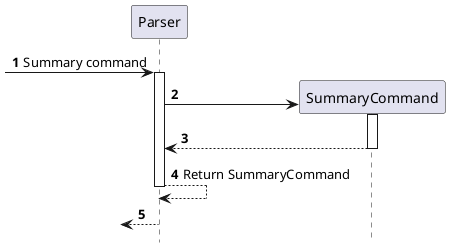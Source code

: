 @startuml
'https://plantuml.com/sequence-diagram

hide footbox
autonumber

?-> Parser: Summary command
Activate Parser

Parser -> SummaryCommand **
Activate SummaryCommand
Parser <-- SummaryCommand
Deactivate SummaryCommand

Parser --> Parser: Return SummaryCommand
Deactivate Parser
?<-- Parser
Deactivate Parser
@enduml